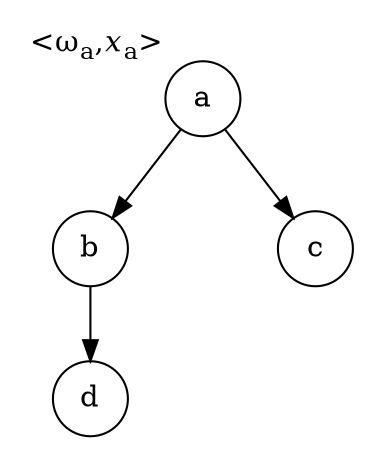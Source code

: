 digraph System {

  rankdir = TB;
  pad = .2;
  nodesep = 1;
  node  [shape=circle];

  subgraph {
    a [label="a", xlabel=<&lt;&omega;<sub>a</sub>,<i>x</i><sub>a</sub>&gt;>];
    b [label="b"];
    c [label="c"];
    d [label="d"];
  }

  a->b;
  a->c;
  b->d;

}

